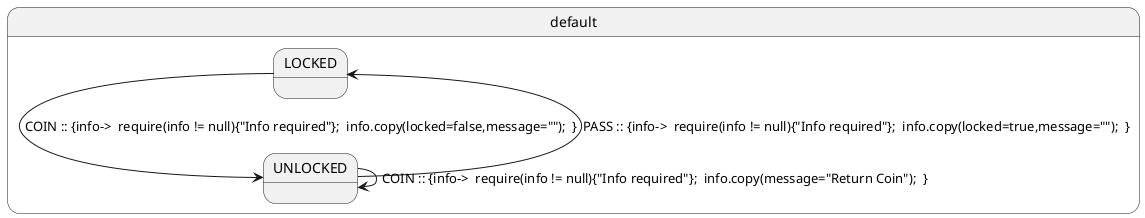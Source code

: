 @startuml
state default {
LOCKED --> UNLOCKED : COIN :: {info->  require(info != null){"Info required"};  info.copy(locked=false,message="");  }
UNLOCKED --> LOCKED : PASS :: {info->  require(info != null){"Info required"};  info.copy(locked=true,message="");  }
UNLOCKED --> UNLOCKED : COIN :: {info->  require(info != null){"Info required"};  info.copy(message="Return Coin");  }
}
@enduml
